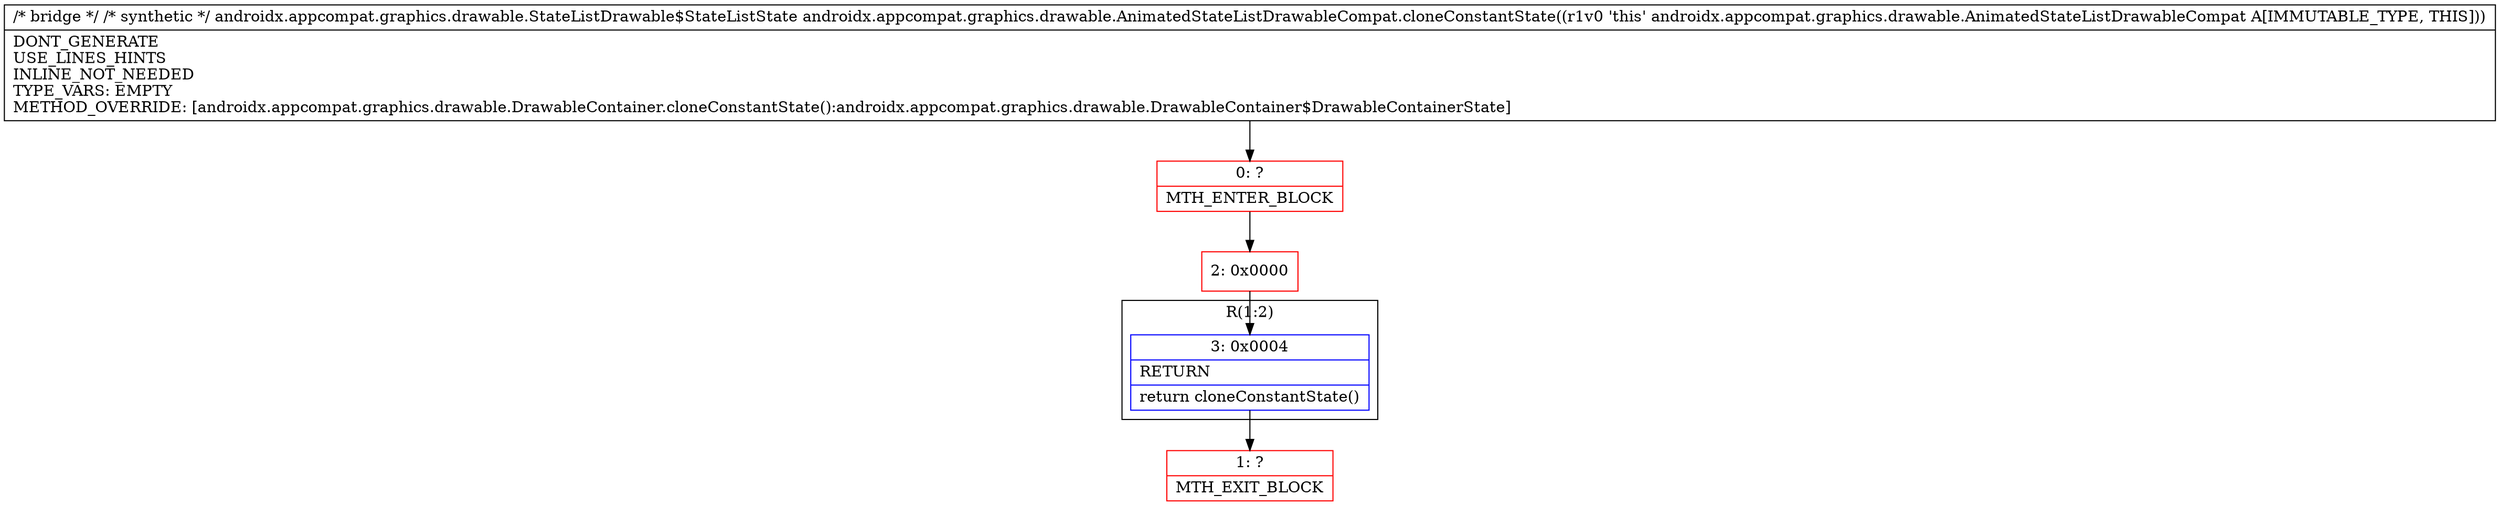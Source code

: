 digraph "CFG forandroidx.appcompat.graphics.drawable.AnimatedStateListDrawableCompat.cloneConstantState()Landroidx\/appcompat\/graphics\/drawable\/StateListDrawable$StateListState;" {
subgraph cluster_Region_318529523 {
label = "R(1:2)";
node [shape=record,color=blue];
Node_3 [shape=record,label="{3\:\ 0x0004|RETURN\l|return cloneConstantState()\l}"];
}
Node_0 [shape=record,color=red,label="{0\:\ ?|MTH_ENTER_BLOCK\l}"];
Node_2 [shape=record,color=red,label="{2\:\ 0x0000}"];
Node_1 [shape=record,color=red,label="{1\:\ ?|MTH_EXIT_BLOCK\l}"];
MethodNode[shape=record,label="{\/* bridge *\/ \/* synthetic *\/ androidx.appcompat.graphics.drawable.StateListDrawable$StateListState androidx.appcompat.graphics.drawable.AnimatedStateListDrawableCompat.cloneConstantState((r1v0 'this' androidx.appcompat.graphics.drawable.AnimatedStateListDrawableCompat A[IMMUTABLE_TYPE, THIS]))  | DONT_GENERATE\lUSE_LINES_HINTS\lINLINE_NOT_NEEDED\lTYPE_VARS: EMPTY\lMETHOD_OVERRIDE: [androidx.appcompat.graphics.drawable.DrawableContainer.cloneConstantState():androidx.appcompat.graphics.drawable.DrawableContainer$DrawableContainerState]\l}"];
MethodNode -> Node_0;Node_3 -> Node_1;
Node_0 -> Node_2;
Node_2 -> Node_3;
}

